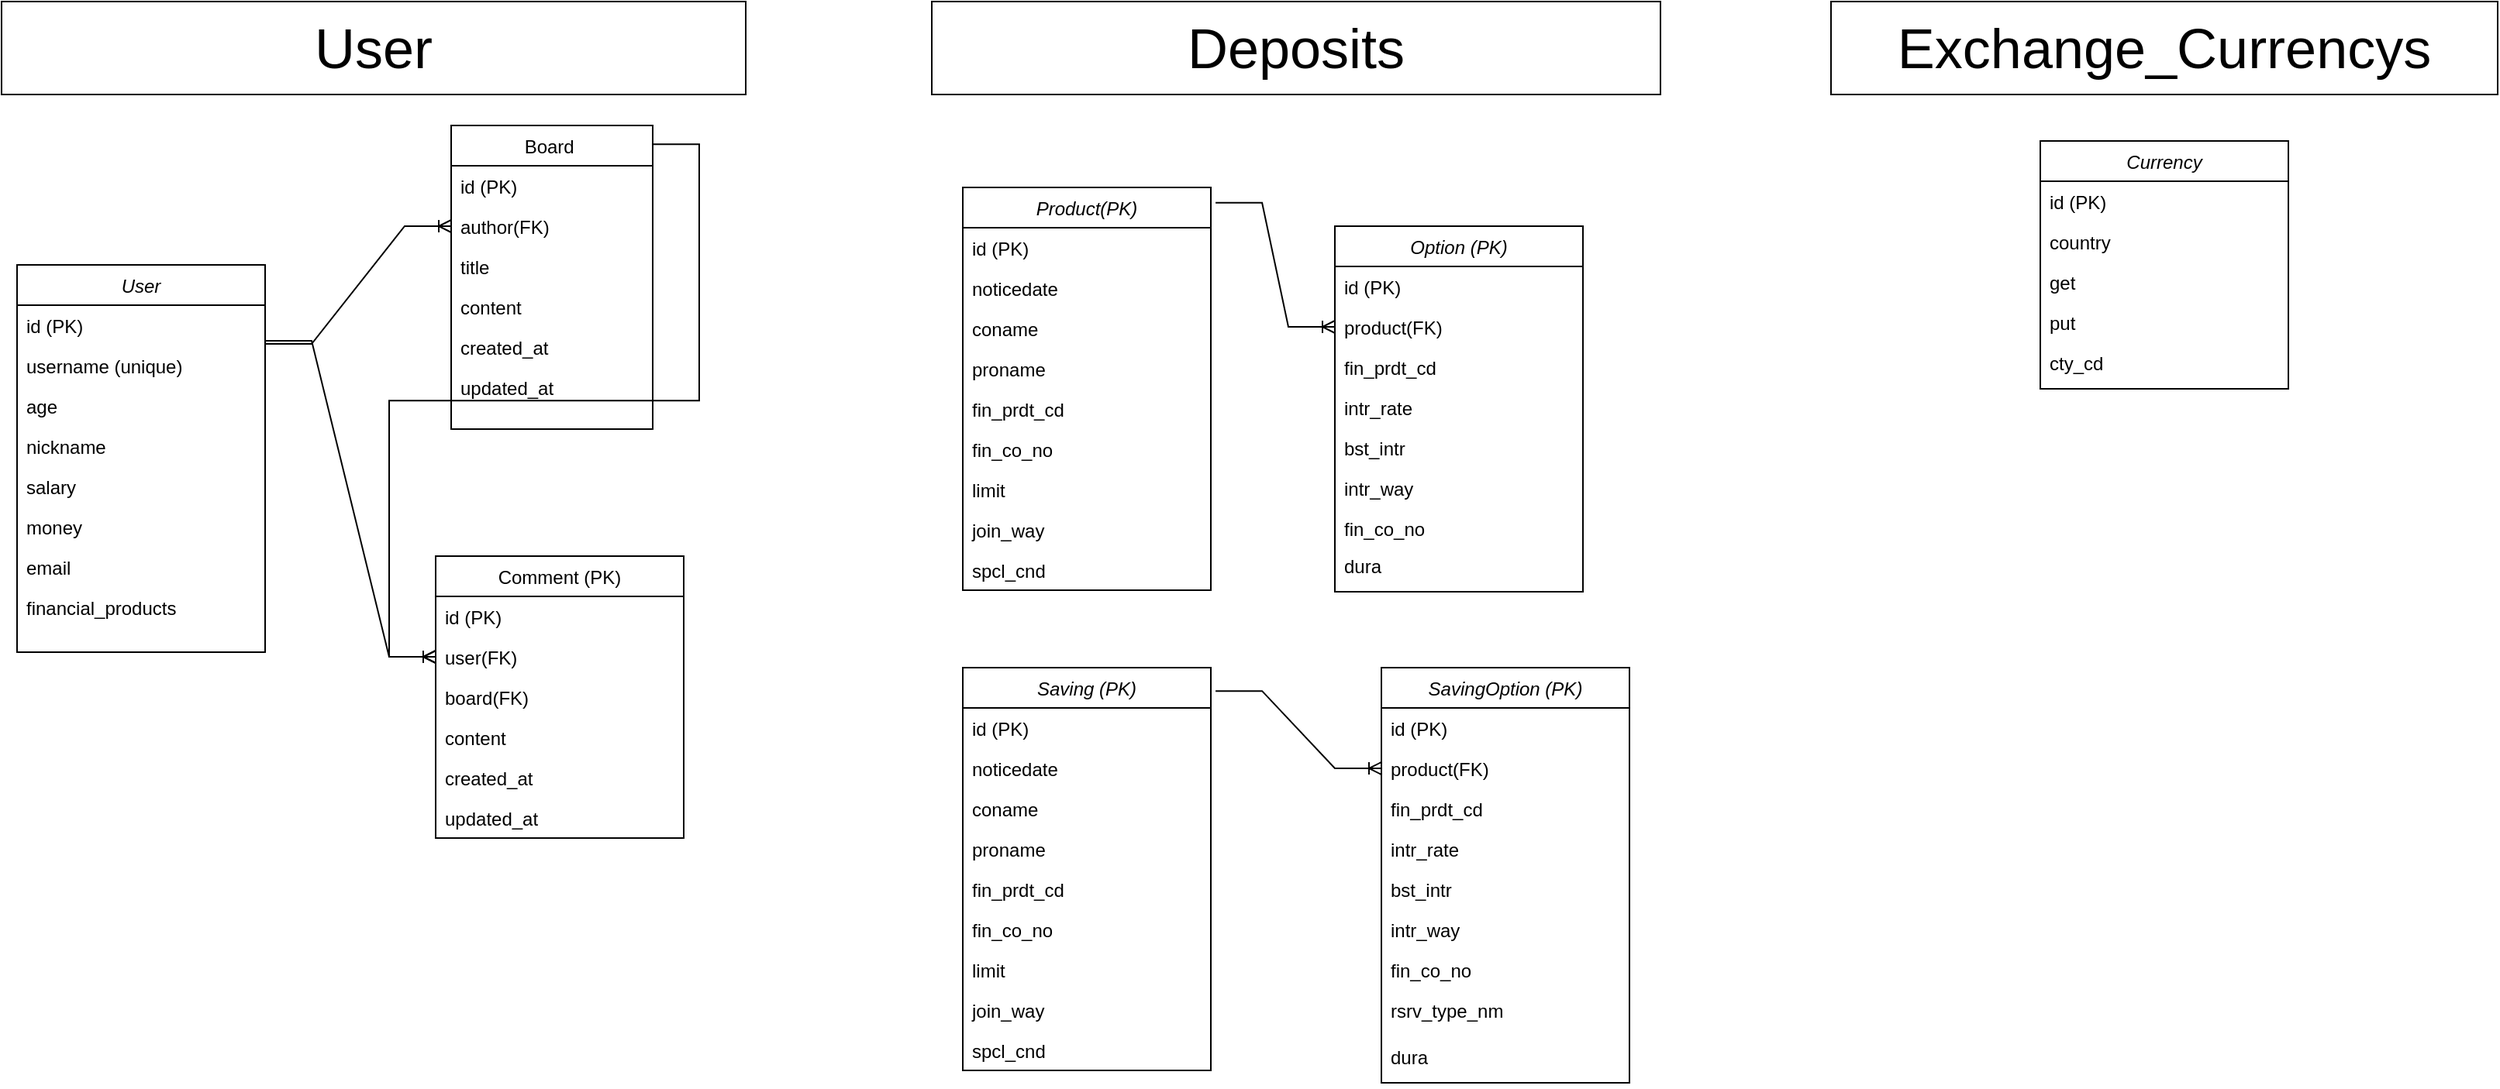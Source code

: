 <mxfile version="22.1.3" type="github">
  <diagram id="C5RBs43oDa-KdzZeNtuy" name="Page-1">
    <mxGraphModel dx="1596" dy="2238" grid="1" gridSize="10" guides="1" tooltips="1" connect="1" arrows="1" fold="1" page="1" pageScale="1" pageWidth="827" pageHeight="1169" math="0" shadow="0">
      <root>
        <mxCell id="WIyWlLk6GJQsqaUBKTNV-0" />
        <mxCell id="WIyWlLk6GJQsqaUBKTNV-1" parent="WIyWlLk6GJQsqaUBKTNV-0" />
        <mxCell id="zkfFHV4jXpPFQw0GAbJ--0" value="User" style="swimlane;fontStyle=2;align=center;verticalAlign=top;childLayout=stackLayout;horizontal=1;startSize=26;horizontalStack=0;resizeParent=1;resizeLast=0;collapsible=1;marginBottom=0;rounded=0;shadow=0;strokeWidth=1;" parent="WIyWlLk6GJQsqaUBKTNV-1" vertex="1">
          <mxGeometry x="220" y="10" width="160" height="250" as="geometry">
            <mxRectangle x="220" y="120" width="160" height="26" as="alternateBounds" />
          </mxGeometry>
        </mxCell>
        <mxCell id="QLj5s8Pa1wXdqMbOdIAG-90" value="id (PK)" style="text;align=left;verticalAlign=top;spacingLeft=4;spacingRight=4;overflow=hidden;rotatable=0;points=[[0,0.5],[1,0.5]];portConstraint=eastwest;" vertex="1" parent="zkfFHV4jXpPFQw0GAbJ--0">
          <mxGeometry y="26" width="160" height="26" as="geometry" />
        </mxCell>
        <mxCell id="zkfFHV4jXpPFQw0GAbJ--1" value="username (unique)" style="text;align=left;verticalAlign=top;spacingLeft=4;spacingRight=4;overflow=hidden;rotatable=0;points=[[0,0.5],[1,0.5]];portConstraint=eastwest;" parent="zkfFHV4jXpPFQw0GAbJ--0" vertex="1">
          <mxGeometry y="52" width="160" height="26" as="geometry" />
        </mxCell>
        <mxCell id="zkfFHV4jXpPFQw0GAbJ--3" value="age" style="text;align=left;verticalAlign=top;spacingLeft=4;spacingRight=4;overflow=hidden;rotatable=0;points=[[0,0.5],[1,0.5]];portConstraint=eastwest;rounded=0;shadow=0;html=0;" parent="zkfFHV4jXpPFQw0GAbJ--0" vertex="1">
          <mxGeometry y="78" width="160" height="26" as="geometry" />
        </mxCell>
        <mxCell id="zkfFHV4jXpPFQw0GAbJ--2" value="nickname" style="text;align=left;verticalAlign=top;spacingLeft=4;spacingRight=4;overflow=hidden;rotatable=0;points=[[0,0.5],[1,0.5]];portConstraint=eastwest;rounded=0;shadow=0;html=0;" parent="zkfFHV4jXpPFQw0GAbJ--0" vertex="1">
          <mxGeometry y="104" width="160" height="26" as="geometry" />
        </mxCell>
        <mxCell id="QLj5s8Pa1wXdqMbOdIAG-3" value="salary" style="text;align=left;verticalAlign=top;spacingLeft=4;spacingRight=4;overflow=hidden;rotatable=0;points=[[0,0.5],[1,0.5]];portConstraint=eastwest;rounded=0;shadow=0;html=0;" vertex="1" parent="zkfFHV4jXpPFQw0GAbJ--0">
          <mxGeometry y="130" width="160" height="26" as="geometry" />
        </mxCell>
        <mxCell id="QLj5s8Pa1wXdqMbOdIAG-1" value="money" style="text;align=left;verticalAlign=top;spacingLeft=4;spacingRight=4;overflow=hidden;rotatable=0;points=[[0,0.5],[1,0.5]];portConstraint=eastwest;rounded=0;shadow=0;html=0;" vertex="1" parent="zkfFHV4jXpPFQw0GAbJ--0">
          <mxGeometry y="156" width="160" height="26" as="geometry" />
        </mxCell>
        <mxCell id="QLj5s8Pa1wXdqMbOdIAG-2" value="email" style="text;align=left;verticalAlign=top;spacingLeft=4;spacingRight=4;overflow=hidden;rotatable=0;points=[[0,0.5],[1,0.5]];portConstraint=eastwest;rounded=0;shadow=0;html=0;" vertex="1" parent="zkfFHV4jXpPFQw0GAbJ--0">
          <mxGeometry y="182" width="160" height="26" as="geometry" />
        </mxCell>
        <mxCell id="QLj5s8Pa1wXdqMbOdIAG-6" value="financial_products" style="text;align=left;verticalAlign=top;spacingLeft=4;spacingRight=4;overflow=hidden;rotatable=0;points=[[0,0.5],[1,0.5]];portConstraint=eastwest;rounded=0;shadow=0;html=0;" vertex="1" parent="zkfFHV4jXpPFQw0GAbJ--0">
          <mxGeometry y="208" width="160" height="26" as="geometry" />
        </mxCell>
        <mxCell id="zkfFHV4jXpPFQw0GAbJ--17" value="Board " style="swimlane;fontStyle=0;align=center;verticalAlign=top;childLayout=stackLayout;horizontal=1;startSize=26;horizontalStack=0;resizeParent=1;resizeLast=0;collapsible=1;marginBottom=0;rounded=0;shadow=0;strokeWidth=1;" parent="WIyWlLk6GJQsqaUBKTNV-1" vertex="1">
          <mxGeometry x="500" y="-80" width="130" height="196" as="geometry">
            <mxRectangle x="550" y="140" width="160" height="26" as="alternateBounds" />
          </mxGeometry>
        </mxCell>
        <mxCell id="QLj5s8Pa1wXdqMbOdIAG-89" value="id (PK)" style="text;align=left;verticalAlign=top;spacingLeft=4;spacingRight=4;overflow=hidden;rotatable=0;points=[[0,0.5],[1,0.5]];portConstraint=eastwest;" vertex="1" parent="zkfFHV4jXpPFQw0GAbJ--17">
          <mxGeometry y="26" width="130" height="26" as="geometry" />
        </mxCell>
        <mxCell id="zkfFHV4jXpPFQw0GAbJ--18" value="author(FK)" style="text;align=left;verticalAlign=top;spacingLeft=4;spacingRight=4;overflow=hidden;rotatable=0;points=[[0,0.5],[1,0.5]];portConstraint=eastwest;" parent="zkfFHV4jXpPFQw0GAbJ--17" vertex="1">
          <mxGeometry y="52" width="130" height="26" as="geometry" />
        </mxCell>
        <mxCell id="zkfFHV4jXpPFQw0GAbJ--19" value="title" style="text;align=left;verticalAlign=top;spacingLeft=4;spacingRight=4;overflow=hidden;rotatable=0;points=[[0,0.5],[1,0.5]];portConstraint=eastwest;rounded=0;shadow=0;html=0;" parent="zkfFHV4jXpPFQw0GAbJ--17" vertex="1">
          <mxGeometry y="78" width="130" height="26" as="geometry" />
        </mxCell>
        <mxCell id="zkfFHV4jXpPFQw0GAbJ--20" value="content" style="text;align=left;verticalAlign=top;spacingLeft=4;spacingRight=4;overflow=hidden;rotatable=0;points=[[0,0.5],[1,0.5]];portConstraint=eastwest;rounded=0;shadow=0;html=0;" parent="zkfFHV4jXpPFQw0GAbJ--17" vertex="1">
          <mxGeometry y="104" width="130" height="26" as="geometry" />
        </mxCell>
        <mxCell id="zkfFHV4jXpPFQw0GAbJ--21" value="created_at" style="text;align=left;verticalAlign=top;spacingLeft=4;spacingRight=4;overflow=hidden;rotatable=0;points=[[0,0.5],[1,0.5]];portConstraint=eastwest;rounded=0;shadow=0;html=0;" parent="zkfFHV4jXpPFQw0GAbJ--17" vertex="1">
          <mxGeometry y="130" width="130" height="26" as="geometry" />
        </mxCell>
        <mxCell id="zkfFHV4jXpPFQw0GAbJ--22" value="updated_at" style="text;align=left;verticalAlign=top;spacingLeft=4;spacingRight=4;overflow=hidden;rotatable=0;points=[[0,0.5],[1,0.5]];portConstraint=eastwest;rounded=0;shadow=0;html=0;" parent="zkfFHV4jXpPFQw0GAbJ--17" vertex="1">
          <mxGeometry y="156" width="130" height="26" as="geometry" />
        </mxCell>
        <mxCell id="QLj5s8Pa1wXdqMbOdIAG-10" value="" style="edgeStyle=entityRelationEdgeStyle;fontSize=12;html=1;endArrow=ERoneToMany;rounded=0;exitX=1;exitY=0.5;exitDx=0;exitDy=0;" edge="1" parent="WIyWlLk6GJQsqaUBKTNV-1" target="zkfFHV4jXpPFQw0GAbJ--18">
          <mxGeometry width="100" height="100" relative="1" as="geometry">
            <mxPoint x="380" y="61" as="sourcePoint" />
            <mxPoint x="500" y="160" as="targetPoint" />
            <Array as="points">
              <mxPoint x="400" y="190" />
              <mxPoint x="540" y="190" />
            </Array>
          </mxGeometry>
        </mxCell>
        <mxCell id="QLj5s8Pa1wXdqMbOdIAG-13" value="Comment (PK)" style="swimlane;fontStyle=0;align=center;verticalAlign=top;childLayout=stackLayout;horizontal=1;startSize=26;horizontalStack=0;resizeParent=1;resizeLast=0;collapsible=1;marginBottom=0;rounded=0;shadow=0;strokeWidth=1;" vertex="1" parent="WIyWlLk6GJQsqaUBKTNV-1">
          <mxGeometry x="490" y="198" width="160" height="182" as="geometry">
            <mxRectangle x="550" y="140" width="160" height="26" as="alternateBounds" />
          </mxGeometry>
        </mxCell>
        <mxCell id="QLj5s8Pa1wXdqMbOdIAG-91" value="id (PK)" style="text;align=left;verticalAlign=top;spacingLeft=4;spacingRight=4;overflow=hidden;rotatable=0;points=[[0,0.5],[1,0.5]];portConstraint=eastwest;" vertex="1" parent="QLj5s8Pa1wXdqMbOdIAG-13">
          <mxGeometry y="26" width="160" height="26" as="geometry" />
        </mxCell>
        <mxCell id="QLj5s8Pa1wXdqMbOdIAG-14" value="user(FK)" style="text;align=left;verticalAlign=top;spacingLeft=4;spacingRight=4;overflow=hidden;rotatable=0;points=[[0,0.5],[1,0.5]];portConstraint=eastwest;" vertex="1" parent="QLj5s8Pa1wXdqMbOdIAG-13">
          <mxGeometry y="52" width="160" height="26" as="geometry" />
        </mxCell>
        <mxCell id="QLj5s8Pa1wXdqMbOdIAG-15" value="board(FK)" style="text;align=left;verticalAlign=top;spacingLeft=4;spacingRight=4;overflow=hidden;rotatable=0;points=[[0,0.5],[1,0.5]];portConstraint=eastwest;" vertex="1" parent="QLj5s8Pa1wXdqMbOdIAG-13">
          <mxGeometry y="78" width="160" height="26" as="geometry" />
        </mxCell>
        <mxCell id="QLj5s8Pa1wXdqMbOdIAG-16" value="content" style="text;align=left;verticalAlign=top;spacingLeft=4;spacingRight=4;overflow=hidden;rotatable=0;points=[[0,0.5],[1,0.5]];portConstraint=eastwest;rounded=0;shadow=0;html=0;" vertex="1" parent="QLj5s8Pa1wXdqMbOdIAG-13">
          <mxGeometry y="104" width="160" height="26" as="geometry" />
        </mxCell>
        <mxCell id="QLj5s8Pa1wXdqMbOdIAG-17" value="created_at" style="text;align=left;verticalAlign=top;spacingLeft=4;spacingRight=4;overflow=hidden;rotatable=0;points=[[0,0.5],[1,0.5]];portConstraint=eastwest;rounded=0;shadow=0;html=0;" vertex="1" parent="QLj5s8Pa1wXdqMbOdIAG-13">
          <mxGeometry y="130" width="160" height="26" as="geometry" />
        </mxCell>
        <mxCell id="QLj5s8Pa1wXdqMbOdIAG-18" value="updated_at" style="text;align=left;verticalAlign=top;spacingLeft=4;spacingRight=4;overflow=hidden;rotatable=0;points=[[0,0.5],[1,0.5]];portConstraint=eastwest;rounded=0;shadow=0;html=0;" vertex="1" parent="QLj5s8Pa1wXdqMbOdIAG-13">
          <mxGeometry y="156" width="160" height="26" as="geometry" />
        </mxCell>
        <mxCell id="QLj5s8Pa1wXdqMbOdIAG-23" value="" style="edgeStyle=entityRelationEdgeStyle;fontSize=12;html=1;endArrow=ERoneToMany;rounded=0;exitX=1;exitY=0.5;exitDx=0;exitDy=0;entryX=0;entryY=0.5;entryDx=0;entryDy=0;" edge="1" parent="WIyWlLk6GJQsqaUBKTNV-1" target="QLj5s8Pa1wXdqMbOdIAG-14">
          <mxGeometry width="100" height="100" relative="1" as="geometry">
            <mxPoint x="380" y="59" as="sourcePoint" />
            <mxPoint x="570" y="328.5" as="targetPoint" />
            <Array as="points">
              <mxPoint x="470" y="358.5" />
              <mxPoint x="760" y="338.5" />
              <mxPoint x="500" y="240" />
              <mxPoint x="610" y="358.5" />
            </Array>
          </mxGeometry>
        </mxCell>
        <mxCell id="QLj5s8Pa1wXdqMbOdIAG-24" value="" style="edgeStyle=entityRelationEdgeStyle;fontSize=12;html=1;endArrow=ERoneToMany;rounded=0;exitX=1;exitY=0.062;exitDx=0;exitDy=0;exitPerimeter=0;" edge="1" parent="WIyWlLk6GJQsqaUBKTNV-1" source="zkfFHV4jXpPFQw0GAbJ--17">
          <mxGeometry width="100" height="100" relative="1" as="geometry">
            <mxPoint x="390" y="69" as="sourcePoint" />
            <mxPoint x="490" y="263" as="targetPoint" />
            <Array as="points">
              <mxPoint x="480" y="368.5" />
              <mxPoint x="770" y="348.5" />
              <mxPoint x="580" y="130" />
              <mxPoint x="580" y="110" />
              <mxPoint x="570" y="190" />
              <mxPoint x="480" y="260" />
              <mxPoint x="510" y="250" />
              <mxPoint x="620" y="368.5" />
            </Array>
          </mxGeometry>
        </mxCell>
        <mxCell id="QLj5s8Pa1wXdqMbOdIAG-25" value="Product(PK)" style="swimlane;fontStyle=2;align=center;verticalAlign=top;childLayout=stackLayout;horizontal=1;startSize=26;horizontalStack=0;resizeParent=1;resizeLast=0;collapsible=1;marginBottom=0;rounded=0;shadow=0;strokeWidth=1;" vertex="1" parent="WIyWlLk6GJQsqaUBKTNV-1">
          <mxGeometry x="830" y="-40" width="160" height="260" as="geometry">
            <mxRectangle x="220" y="120" width="160" height="26" as="alternateBounds" />
          </mxGeometry>
        </mxCell>
        <mxCell id="QLj5s8Pa1wXdqMbOdIAG-92" value="id (PK)" style="text;align=left;verticalAlign=top;spacingLeft=4;spacingRight=4;overflow=hidden;rotatable=0;points=[[0,0.5],[1,0.5]];portConstraint=eastwest;" vertex="1" parent="QLj5s8Pa1wXdqMbOdIAG-25">
          <mxGeometry y="26" width="160" height="26" as="geometry" />
        </mxCell>
        <mxCell id="QLj5s8Pa1wXdqMbOdIAG-26" value="noticedate" style="text;align=left;verticalAlign=top;spacingLeft=4;spacingRight=4;overflow=hidden;rotatable=0;points=[[0,0.5],[1,0.5]];portConstraint=eastwest;" vertex="1" parent="QLj5s8Pa1wXdqMbOdIAG-25">
          <mxGeometry y="52" width="160" height="26" as="geometry" />
        </mxCell>
        <mxCell id="QLj5s8Pa1wXdqMbOdIAG-27" value="coname" style="text;align=left;verticalAlign=top;spacingLeft=4;spacingRight=4;overflow=hidden;rotatable=0;points=[[0,0.5],[1,0.5]];portConstraint=eastwest;rounded=0;shadow=0;html=0;" vertex="1" parent="QLj5s8Pa1wXdqMbOdIAG-25">
          <mxGeometry y="78" width="160" height="26" as="geometry" />
        </mxCell>
        <mxCell id="QLj5s8Pa1wXdqMbOdIAG-28" value="proname" style="text;align=left;verticalAlign=top;spacingLeft=4;spacingRight=4;overflow=hidden;rotatable=0;points=[[0,0.5],[1,0.5]];portConstraint=eastwest;rounded=0;shadow=0;html=0;" vertex="1" parent="QLj5s8Pa1wXdqMbOdIAG-25">
          <mxGeometry y="104" width="160" height="26" as="geometry" />
        </mxCell>
        <mxCell id="QLj5s8Pa1wXdqMbOdIAG-29" value="fin_prdt_cd" style="text;align=left;verticalAlign=top;spacingLeft=4;spacingRight=4;overflow=hidden;rotatable=0;points=[[0,0.5],[1,0.5]];portConstraint=eastwest;rounded=0;shadow=0;html=0;" vertex="1" parent="QLj5s8Pa1wXdqMbOdIAG-25">
          <mxGeometry y="130" width="160" height="26" as="geometry" />
        </mxCell>
        <mxCell id="QLj5s8Pa1wXdqMbOdIAG-30" value="fin_co_no" style="text;align=left;verticalAlign=top;spacingLeft=4;spacingRight=4;overflow=hidden;rotatable=0;points=[[0,0.5],[1,0.5]];portConstraint=eastwest;rounded=0;shadow=0;html=0;" vertex="1" parent="QLj5s8Pa1wXdqMbOdIAG-25">
          <mxGeometry y="156" width="160" height="26" as="geometry" />
        </mxCell>
        <mxCell id="QLj5s8Pa1wXdqMbOdIAG-31" value="limit" style="text;align=left;verticalAlign=top;spacingLeft=4;spacingRight=4;overflow=hidden;rotatable=0;points=[[0,0.5],[1,0.5]];portConstraint=eastwest;rounded=0;shadow=0;html=0;" vertex="1" parent="QLj5s8Pa1wXdqMbOdIAG-25">
          <mxGeometry y="182" width="160" height="26" as="geometry" />
        </mxCell>
        <mxCell id="QLj5s8Pa1wXdqMbOdIAG-32" value="join_way" style="text;align=left;verticalAlign=top;spacingLeft=4;spacingRight=4;overflow=hidden;rotatable=0;points=[[0,0.5],[1,0.5]];portConstraint=eastwest;rounded=0;shadow=0;html=0;" vertex="1" parent="QLj5s8Pa1wXdqMbOdIAG-25">
          <mxGeometry y="208" width="160" height="26" as="geometry" />
        </mxCell>
        <mxCell id="QLj5s8Pa1wXdqMbOdIAG-57" value="spcl_cnd" style="text;align=left;verticalAlign=top;spacingLeft=4;spacingRight=4;overflow=hidden;rotatable=0;points=[[0,0.5],[1,0.5]];portConstraint=eastwest;rounded=0;shadow=0;html=0;" vertex="1" parent="QLj5s8Pa1wXdqMbOdIAG-25">
          <mxGeometry y="234" width="160" height="26" as="geometry" />
        </mxCell>
        <mxCell id="QLj5s8Pa1wXdqMbOdIAG-33" value="Option (PK)" style="swimlane;fontStyle=2;align=center;verticalAlign=top;childLayout=stackLayout;horizontal=1;startSize=26;horizontalStack=0;resizeParent=1;resizeLast=0;collapsible=1;marginBottom=0;rounded=0;shadow=0;strokeWidth=1;" vertex="1" parent="WIyWlLk6GJQsqaUBKTNV-1">
          <mxGeometry x="1070" y="-15" width="160" height="236" as="geometry">
            <mxRectangle x="220" y="120" width="160" height="26" as="alternateBounds" />
          </mxGeometry>
        </mxCell>
        <mxCell id="QLj5s8Pa1wXdqMbOdIAG-93" value="id (PK)" style="text;align=left;verticalAlign=top;spacingLeft=4;spacingRight=4;overflow=hidden;rotatable=0;points=[[0,0.5],[1,0.5]];portConstraint=eastwest;" vertex="1" parent="QLj5s8Pa1wXdqMbOdIAG-33">
          <mxGeometry y="26" width="160" height="26" as="geometry" />
        </mxCell>
        <mxCell id="QLj5s8Pa1wXdqMbOdIAG-34" value="product(FK)" style="text;align=left;verticalAlign=top;spacingLeft=4;spacingRight=4;overflow=hidden;rotatable=0;points=[[0,0.5],[1,0.5]];portConstraint=eastwest;" vertex="1" parent="QLj5s8Pa1wXdqMbOdIAG-33">
          <mxGeometry y="52" width="160" height="26" as="geometry" />
        </mxCell>
        <mxCell id="QLj5s8Pa1wXdqMbOdIAG-35" value="fin_prdt_cd" style="text;align=left;verticalAlign=top;spacingLeft=4;spacingRight=4;overflow=hidden;rotatable=0;points=[[0,0.5],[1,0.5]];portConstraint=eastwest;rounded=0;shadow=0;html=0;" vertex="1" parent="QLj5s8Pa1wXdqMbOdIAG-33">
          <mxGeometry y="78" width="160" height="26" as="geometry" />
        </mxCell>
        <mxCell id="QLj5s8Pa1wXdqMbOdIAG-36" value="intr_rate" style="text;align=left;verticalAlign=top;spacingLeft=4;spacingRight=4;overflow=hidden;rotatable=0;points=[[0,0.5],[1,0.5]];portConstraint=eastwest;rounded=0;shadow=0;html=0;" vertex="1" parent="QLj5s8Pa1wXdqMbOdIAG-33">
          <mxGeometry y="104" width="160" height="26" as="geometry" />
        </mxCell>
        <mxCell id="QLj5s8Pa1wXdqMbOdIAG-37" value="bst_intr" style="text;align=left;verticalAlign=top;spacingLeft=4;spacingRight=4;overflow=hidden;rotatable=0;points=[[0,0.5],[1,0.5]];portConstraint=eastwest;rounded=0;shadow=0;html=0;" vertex="1" parent="QLj5s8Pa1wXdqMbOdIAG-33">
          <mxGeometry y="130" width="160" height="26" as="geometry" />
        </mxCell>
        <mxCell id="QLj5s8Pa1wXdqMbOdIAG-38" value="intr_way" style="text;align=left;verticalAlign=top;spacingLeft=4;spacingRight=4;overflow=hidden;rotatable=0;points=[[0,0.5],[1,0.5]];portConstraint=eastwest;rounded=0;shadow=0;html=0;" vertex="1" parent="QLj5s8Pa1wXdqMbOdIAG-33">
          <mxGeometry y="156" width="160" height="26" as="geometry" />
        </mxCell>
        <mxCell id="QLj5s8Pa1wXdqMbOdIAG-39" value="fin_co_no" style="text;align=left;verticalAlign=top;spacingLeft=4;spacingRight=4;overflow=hidden;rotatable=0;points=[[0,0.5],[1,0.5]];portConstraint=eastwest;rounded=0;shadow=0;html=0;" vertex="1" parent="QLj5s8Pa1wXdqMbOdIAG-33">
          <mxGeometry y="182" width="160" height="24" as="geometry" />
        </mxCell>
        <mxCell id="QLj5s8Pa1wXdqMbOdIAG-73" value="dura" style="text;align=left;verticalAlign=top;spacingLeft=4;spacingRight=4;overflow=hidden;rotatable=0;points=[[0,0.5],[1,0.5]];portConstraint=eastwest;rounded=0;shadow=0;html=0;" vertex="1" parent="QLj5s8Pa1wXdqMbOdIAG-33">
          <mxGeometry y="206" width="160" height="30" as="geometry" />
        </mxCell>
        <mxCell id="QLj5s8Pa1wXdqMbOdIAG-41" value="Saving (PK)" style="swimlane;fontStyle=2;align=center;verticalAlign=top;childLayout=stackLayout;horizontal=1;startSize=26;horizontalStack=0;resizeParent=1;resizeLast=0;collapsible=1;marginBottom=0;rounded=0;shadow=0;strokeWidth=1;" vertex="1" parent="WIyWlLk6GJQsqaUBKTNV-1">
          <mxGeometry x="830" y="270" width="160" height="260" as="geometry">
            <mxRectangle x="220" y="120" width="160" height="26" as="alternateBounds" />
          </mxGeometry>
        </mxCell>
        <mxCell id="QLj5s8Pa1wXdqMbOdIAG-94" value="id (PK)" style="text;align=left;verticalAlign=top;spacingLeft=4;spacingRight=4;overflow=hidden;rotatable=0;points=[[0,0.5],[1,0.5]];portConstraint=eastwest;" vertex="1" parent="QLj5s8Pa1wXdqMbOdIAG-41">
          <mxGeometry y="26" width="160" height="26" as="geometry" />
        </mxCell>
        <mxCell id="QLj5s8Pa1wXdqMbOdIAG-59" value="noticedate" style="text;align=left;verticalAlign=top;spacingLeft=4;spacingRight=4;overflow=hidden;rotatable=0;points=[[0,0.5],[1,0.5]];portConstraint=eastwest;" vertex="1" parent="QLj5s8Pa1wXdqMbOdIAG-41">
          <mxGeometry y="52" width="160" height="26" as="geometry" />
        </mxCell>
        <mxCell id="QLj5s8Pa1wXdqMbOdIAG-60" value="coname" style="text;align=left;verticalAlign=top;spacingLeft=4;spacingRight=4;overflow=hidden;rotatable=0;points=[[0,0.5],[1,0.5]];portConstraint=eastwest;rounded=0;shadow=0;html=0;" vertex="1" parent="QLj5s8Pa1wXdqMbOdIAG-41">
          <mxGeometry y="78" width="160" height="26" as="geometry" />
        </mxCell>
        <mxCell id="QLj5s8Pa1wXdqMbOdIAG-61" value="proname" style="text;align=left;verticalAlign=top;spacingLeft=4;spacingRight=4;overflow=hidden;rotatable=0;points=[[0,0.5],[1,0.5]];portConstraint=eastwest;rounded=0;shadow=0;html=0;" vertex="1" parent="QLj5s8Pa1wXdqMbOdIAG-41">
          <mxGeometry y="104" width="160" height="26" as="geometry" />
        </mxCell>
        <mxCell id="QLj5s8Pa1wXdqMbOdIAG-62" value="fin_prdt_cd" style="text;align=left;verticalAlign=top;spacingLeft=4;spacingRight=4;overflow=hidden;rotatable=0;points=[[0,0.5],[1,0.5]];portConstraint=eastwest;rounded=0;shadow=0;html=0;" vertex="1" parent="QLj5s8Pa1wXdqMbOdIAG-41">
          <mxGeometry y="130" width="160" height="26" as="geometry" />
        </mxCell>
        <mxCell id="QLj5s8Pa1wXdqMbOdIAG-63" value="fin_co_no" style="text;align=left;verticalAlign=top;spacingLeft=4;spacingRight=4;overflow=hidden;rotatable=0;points=[[0,0.5],[1,0.5]];portConstraint=eastwest;rounded=0;shadow=0;html=0;" vertex="1" parent="QLj5s8Pa1wXdqMbOdIAG-41">
          <mxGeometry y="156" width="160" height="26" as="geometry" />
        </mxCell>
        <mxCell id="QLj5s8Pa1wXdqMbOdIAG-64" value="limit" style="text;align=left;verticalAlign=top;spacingLeft=4;spacingRight=4;overflow=hidden;rotatable=0;points=[[0,0.5],[1,0.5]];portConstraint=eastwest;rounded=0;shadow=0;html=0;" vertex="1" parent="QLj5s8Pa1wXdqMbOdIAG-41">
          <mxGeometry y="182" width="160" height="26" as="geometry" />
        </mxCell>
        <mxCell id="QLj5s8Pa1wXdqMbOdIAG-65" value="join_way" style="text;align=left;verticalAlign=top;spacingLeft=4;spacingRight=4;overflow=hidden;rotatable=0;points=[[0,0.5],[1,0.5]];portConstraint=eastwest;rounded=0;shadow=0;html=0;" vertex="1" parent="QLj5s8Pa1wXdqMbOdIAG-41">
          <mxGeometry y="208" width="160" height="26" as="geometry" />
        </mxCell>
        <mxCell id="QLj5s8Pa1wXdqMbOdIAG-66" value="spcl_cnd" style="text;align=left;verticalAlign=top;spacingLeft=4;spacingRight=4;overflow=hidden;rotatable=0;points=[[0,0.5],[1,0.5]];portConstraint=eastwest;rounded=0;shadow=0;html=0;" vertex="1" parent="QLj5s8Pa1wXdqMbOdIAG-41">
          <mxGeometry y="234" width="160" height="26" as="geometry" />
        </mxCell>
        <mxCell id="QLj5s8Pa1wXdqMbOdIAG-49" value="SavingOption (PK)" style="swimlane;fontStyle=2;align=center;verticalAlign=top;childLayout=stackLayout;horizontal=1;startSize=26;horizontalStack=0;resizeParent=1;resizeLast=0;collapsible=1;marginBottom=0;rounded=0;shadow=0;strokeWidth=1;" vertex="1" parent="WIyWlLk6GJQsqaUBKTNV-1">
          <mxGeometry x="1100" y="270" width="160" height="268" as="geometry">
            <mxRectangle x="220" y="120" width="160" height="26" as="alternateBounds" />
          </mxGeometry>
        </mxCell>
        <mxCell id="QLj5s8Pa1wXdqMbOdIAG-95" value="id (PK)" style="text;align=left;verticalAlign=top;spacingLeft=4;spacingRight=4;overflow=hidden;rotatable=0;points=[[0,0.5],[1,0.5]];portConstraint=eastwest;" vertex="1" parent="QLj5s8Pa1wXdqMbOdIAG-49">
          <mxGeometry y="26" width="160" height="26" as="geometry" />
        </mxCell>
        <mxCell id="QLj5s8Pa1wXdqMbOdIAG-67" value="product(FK)" style="text;align=left;verticalAlign=top;spacingLeft=4;spacingRight=4;overflow=hidden;rotatable=0;points=[[0,0.5],[1,0.5]];portConstraint=eastwest;" vertex="1" parent="QLj5s8Pa1wXdqMbOdIAG-49">
          <mxGeometry y="52" width="160" height="26" as="geometry" />
        </mxCell>
        <mxCell id="QLj5s8Pa1wXdqMbOdIAG-68" value="fin_prdt_cd" style="text;align=left;verticalAlign=top;spacingLeft=4;spacingRight=4;overflow=hidden;rotatable=0;points=[[0,0.5],[1,0.5]];portConstraint=eastwest;rounded=0;shadow=0;html=0;" vertex="1" parent="QLj5s8Pa1wXdqMbOdIAG-49">
          <mxGeometry y="78" width="160" height="26" as="geometry" />
        </mxCell>
        <mxCell id="QLj5s8Pa1wXdqMbOdIAG-69" value="intr_rate" style="text;align=left;verticalAlign=top;spacingLeft=4;spacingRight=4;overflow=hidden;rotatable=0;points=[[0,0.5],[1,0.5]];portConstraint=eastwest;rounded=0;shadow=0;html=0;" vertex="1" parent="QLj5s8Pa1wXdqMbOdIAG-49">
          <mxGeometry y="104" width="160" height="26" as="geometry" />
        </mxCell>
        <mxCell id="QLj5s8Pa1wXdqMbOdIAG-70" value="bst_intr" style="text;align=left;verticalAlign=top;spacingLeft=4;spacingRight=4;overflow=hidden;rotatable=0;points=[[0,0.5],[1,0.5]];portConstraint=eastwest;rounded=0;shadow=0;html=0;" vertex="1" parent="QLj5s8Pa1wXdqMbOdIAG-49">
          <mxGeometry y="130" width="160" height="26" as="geometry" />
        </mxCell>
        <mxCell id="QLj5s8Pa1wXdqMbOdIAG-71" value="intr_way" style="text;align=left;verticalAlign=top;spacingLeft=4;spacingRight=4;overflow=hidden;rotatable=0;points=[[0,0.5],[1,0.5]];portConstraint=eastwest;rounded=0;shadow=0;html=0;" vertex="1" parent="QLj5s8Pa1wXdqMbOdIAG-49">
          <mxGeometry y="156" width="160" height="26" as="geometry" />
        </mxCell>
        <mxCell id="QLj5s8Pa1wXdqMbOdIAG-72" value="fin_co_no" style="text;align=left;verticalAlign=top;spacingLeft=4;spacingRight=4;overflow=hidden;rotatable=0;points=[[0,0.5],[1,0.5]];portConstraint=eastwest;rounded=0;shadow=0;html=0;" vertex="1" parent="QLj5s8Pa1wXdqMbOdIAG-49">
          <mxGeometry y="182" width="160" height="26" as="geometry" />
        </mxCell>
        <mxCell id="QLj5s8Pa1wXdqMbOdIAG-74" value="rsrv_type_nm" style="text;align=left;verticalAlign=top;spacingLeft=4;spacingRight=4;overflow=hidden;rotatable=0;points=[[0,0.5],[1,0.5]];portConstraint=eastwest;rounded=0;shadow=0;html=0;" vertex="1" parent="QLj5s8Pa1wXdqMbOdIAG-49">
          <mxGeometry y="208" width="160" height="30" as="geometry" />
        </mxCell>
        <mxCell id="QLj5s8Pa1wXdqMbOdIAG-75" value="dura" style="text;align=left;verticalAlign=top;spacingLeft=4;spacingRight=4;overflow=hidden;rotatable=0;points=[[0,0.5],[1,0.5]];portConstraint=eastwest;rounded=0;shadow=0;html=0;" vertex="1" parent="QLj5s8Pa1wXdqMbOdIAG-49">
          <mxGeometry y="238" width="160" height="30" as="geometry" />
        </mxCell>
        <mxCell id="QLj5s8Pa1wXdqMbOdIAG-58" value="" style="edgeStyle=entityRelationEdgeStyle;fontSize=12;html=1;endArrow=ERoneToMany;rounded=0;entryX=0;entryY=0.5;entryDx=0;entryDy=0;exitX=1.019;exitY=0.038;exitDx=0;exitDy=0;exitPerimeter=0;" edge="1" parent="WIyWlLk6GJQsqaUBKTNV-1" source="QLj5s8Pa1wXdqMbOdIAG-25" target="QLj5s8Pa1wXdqMbOdIAG-34">
          <mxGeometry width="100" height="100" relative="1" as="geometry">
            <mxPoint x="850" y="250" as="sourcePoint" />
            <mxPoint x="950" y="150" as="targetPoint" />
            <Array as="points">
              <mxPoint x="1040" y="60" />
              <mxPoint x="1030" y="110" />
            </Array>
          </mxGeometry>
        </mxCell>
        <mxCell id="QLj5s8Pa1wXdqMbOdIAG-76" value="" style="edgeStyle=entityRelationEdgeStyle;fontSize=12;html=1;endArrow=ERoneToMany;rounded=0;entryX=0;entryY=0.5;entryDx=0;entryDy=0;exitX=1.019;exitY=0.058;exitDx=0;exitDy=0;exitPerimeter=0;" edge="1" parent="WIyWlLk6GJQsqaUBKTNV-1" source="QLj5s8Pa1wXdqMbOdIAG-41" target="QLj5s8Pa1wXdqMbOdIAG-67">
          <mxGeometry width="100" height="100" relative="1" as="geometry">
            <mxPoint x="1003" y="19" as="sourcePoint" />
            <mxPoint x="1080" y="74" as="targetPoint" />
            <Array as="points">
              <mxPoint x="1050" y="110" />
              <mxPoint x="1030" y="320" />
              <mxPoint x="1040" y="160" />
            </Array>
          </mxGeometry>
        </mxCell>
        <mxCell id="QLj5s8Pa1wXdqMbOdIAG-77" value="Currency" style="swimlane;fontStyle=2;align=center;verticalAlign=top;childLayout=stackLayout;horizontal=1;startSize=26;horizontalStack=0;resizeParent=1;resizeLast=0;collapsible=1;marginBottom=0;rounded=0;shadow=0;strokeWidth=1;" vertex="1" parent="WIyWlLk6GJQsqaUBKTNV-1">
          <mxGeometry x="1525" y="-70" width="160" height="160" as="geometry">
            <mxRectangle x="220" y="120" width="160" height="26" as="alternateBounds" />
          </mxGeometry>
        </mxCell>
        <mxCell id="QLj5s8Pa1wXdqMbOdIAG-78" value="id (PK)" style="text;align=left;verticalAlign=top;spacingLeft=4;spacingRight=4;overflow=hidden;rotatable=0;points=[[0,0.5],[1,0.5]];portConstraint=eastwest;" vertex="1" parent="QLj5s8Pa1wXdqMbOdIAG-77">
          <mxGeometry y="26" width="160" height="26" as="geometry" />
        </mxCell>
        <mxCell id="QLj5s8Pa1wXdqMbOdIAG-79" value="country" style="text;align=left;verticalAlign=top;spacingLeft=4;spacingRight=4;overflow=hidden;rotatable=0;points=[[0,0.5],[1,0.5]];portConstraint=eastwest;rounded=0;shadow=0;html=0;" vertex="1" parent="QLj5s8Pa1wXdqMbOdIAG-77">
          <mxGeometry y="52" width="160" height="26" as="geometry" />
        </mxCell>
        <mxCell id="QLj5s8Pa1wXdqMbOdIAG-80" value="get" style="text;align=left;verticalAlign=top;spacingLeft=4;spacingRight=4;overflow=hidden;rotatable=0;points=[[0,0.5],[1,0.5]];portConstraint=eastwest;rounded=0;shadow=0;html=0;" vertex="1" parent="QLj5s8Pa1wXdqMbOdIAG-77">
          <mxGeometry y="78" width="160" height="26" as="geometry" />
        </mxCell>
        <mxCell id="QLj5s8Pa1wXdqMbOdIAG-81" value="put" style="text;align=left;verticalAlign=top;spacingLeft=4;spacingRight=4;overflow=hidden;rotatable=0;points=[[0,0.5],[1,0.5]];portConstraint=eastwest;rounded=0;shadow=0;html=0;" vertex="1" parent="QLj5s8Pa1wXdqMbOdIAG-77">
          <mxGeometry y="104" width="160" height="26" as="geometry" />
        </mxCell>
        <mxCell id="QLj5s8Pa1wXdqMbOdIAG-82" value="cty_cd" style="text;align=left;verticalAlign=top;spacingLeft=4;spacingRight=4;overflow=hidden;rotatable=0;points=[[0,0.5],[1,0.5]];portConstraint=eastwest;rounded=0;shadow=0;html=0;" vertex="1" parent="QLj5s8Pa1wXdqMbOdIAG-77">
          <mxGeometry y="130" width="160" height="26" as="geometry" />
        </mxCell>
        <mxCell id="QLj5s8Pa1wXdqMbOdIAG-85" value="&lt;font style=&quot;font-size: 36px;&quot;&gt;User&lt;/font&gt;" style="rounded=0;whiteSpace=wrap;html=1;" vertex="1" parent="WIyWlLk6GJQsqaUBKTNV-1">
          <mxGeometry x="210" y="-160" width="480" height="60" as="geometry" />
        </mxCell>
        <mxCell id="QLj5s8Pa1wXdqMbOdIAG-86" value="&lt;span style=&quot;font-size: 36px;&quot;&gt;Deposits&lt;/span&gt;" style="rounded=0;whiteSpace=wrap;html=1;" vertex="1" parent="WIyWlLk6GJQsqaUBKTNV-1">
          <mxGeometry x="810" y="-160" width="470" height="60" as="geometry" />
        </mxCell>
        <mxCell id="QLj5s8Pa1wXdqMbOdIAG-87" value="&lt;span style=&quot;font-size: 36px;&quot;&gt;Exchange_Currencys&lt;/span&gt;" style="rounded=0;whiteSpace=wrap;html=1;" vertex="1" parent="WIyWlLk6GJQsqaUBKTNV-1">
          <mxGeometry x="1390" y="-160" width="430" height="60" as="geometry" />
        </mxCell>
      </root>
    </mxGraphModel>
  </diagram>
</mxfile>
